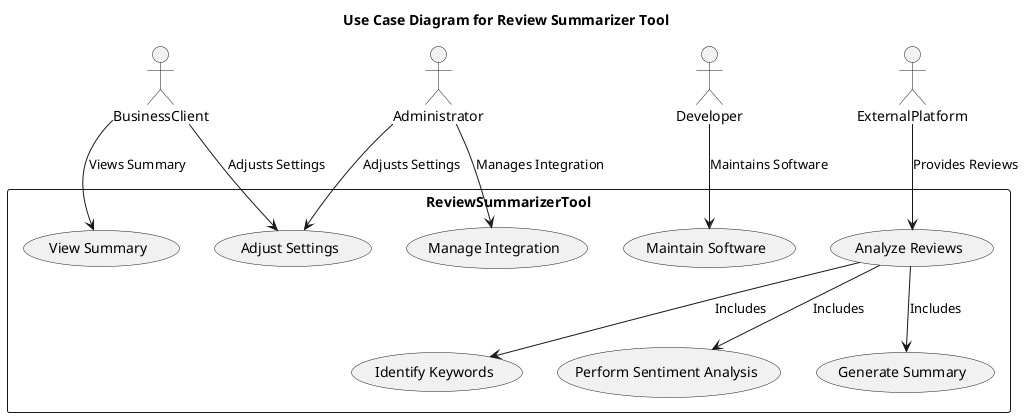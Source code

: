 @startuml
title Use Case Diagram for Review Summarizer Tool

actor BusinessClient as bc
actor Developer as d
actor Administrator as a
actor ExternalPlatform as ep

rectangle ReviewSummarizerTool {
  usecase "Analyze Reviews" as UC1
  usecase "Identify Keywords" as UC2
  usecase "Perform Sentiment Analysis" as UC3
  usecase "Generate Summary" as UC4
  usecase "View Summary" as UC5
  usecase "Adjust Settings" as UC6
  usecase "Manage Integration" as UC7
  usecase "Maintain Software" as UC8
}

ep --> UC1 : Provides Reviews
bc --> UC5 : Views Summary
bc --> UC6 : Adjusts Settings

a --> UC6 : Adjusts Settings
a --> UC7 : Manages Integration

d --> UC8 : Maintains Software

UC1 --> UC2 : Includes
UC1 --> UC3 : Includes
UC1 --> UC4 : Includes

@enduml
